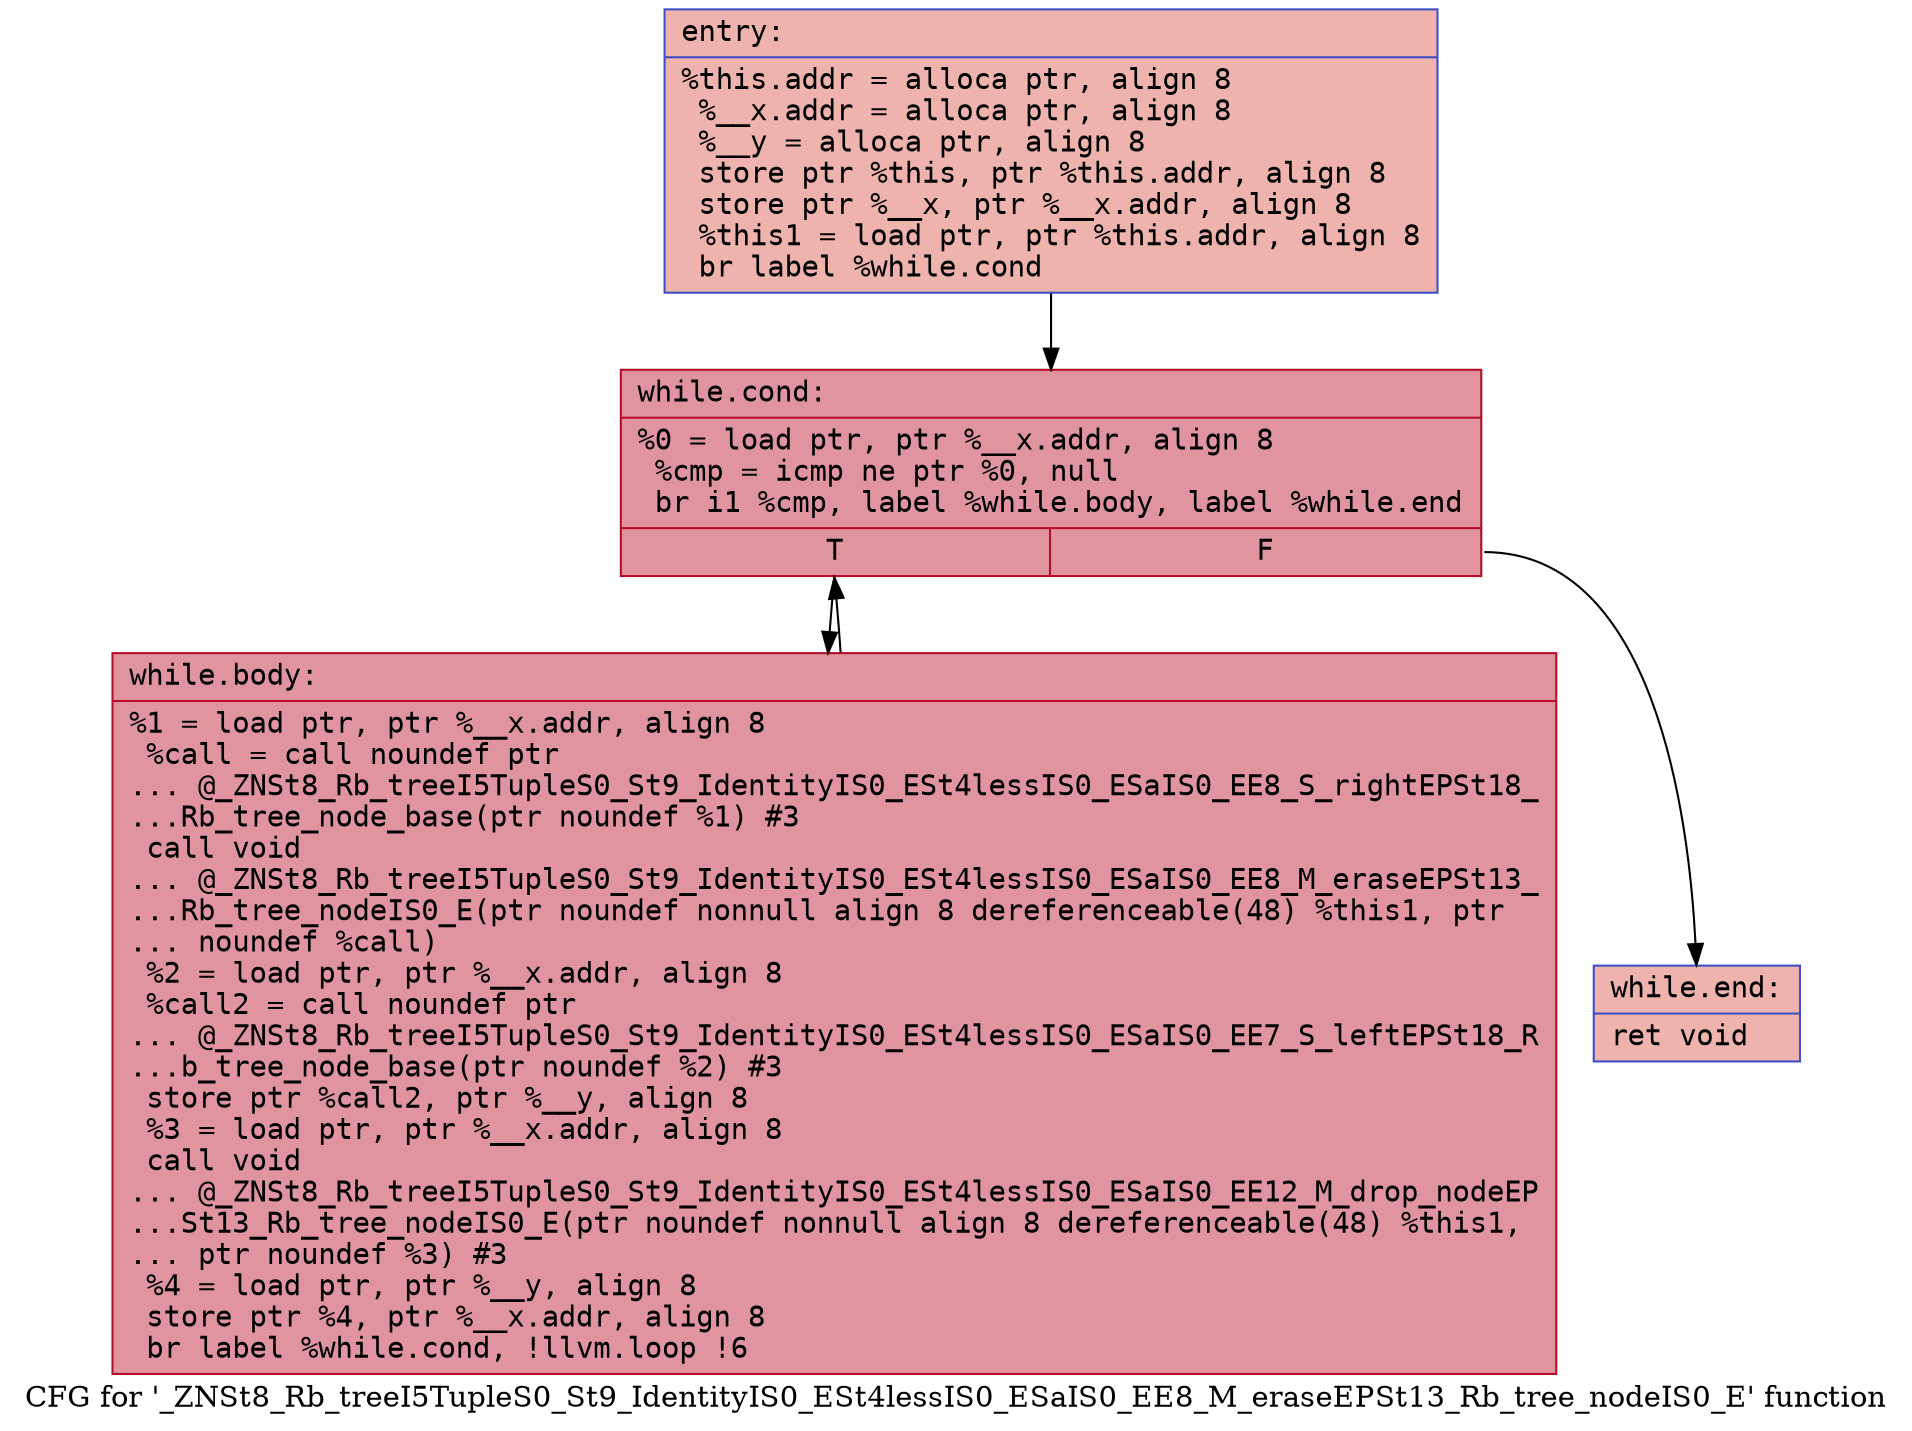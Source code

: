 digraph "CFG for '_ZNSt8_Rb_treeI5TupleS0_St9_IdentityIS0_ESt4lessIS0_ESaIS0_EE8_M_eraseEPSt13_Rb_tree_nodeIS0_E' function" {
	label="CFG for '_ZNSt8_Rb_treeI5TupleS0_St9_IdentityIS0_ESt4lessIS0_ESaIS0_EE8_M_eraseEPSt13_Rb_tree_nodeIS0_E' function";

	Node0x55dab480d030 [shape=record,color="#3d50c3ff", style=filled, fillcolor="#d6524470" fontname="Courier",label="{entry:\l|  %this.addr = alloca ptr, align 8\l  %__x.addr = alloca ptr, align 8\l  %__y = alloca ptr, align 8\l  store ptr %this, ptr %this.addr, align 8\l  store ptr %__x, ptr %__x.addr, align 8\l  %this1 = load ptr, ptr %this.addr, align 8\l  br label %while.cond\l}"];
	Node0x55dab480d030 -> Node0x55dab480d3f0[tooltip="entry -> while.cond\nProbability 100.00%" ];
	Node0x55dab480d3f0 [shape=record,color="#b70d28ff", style=filled, fillcolor="#b70d2870" fontname="Courier",label="{while.cond:\l|  %0 = load ptr, ptr %__x.addr, align 8\l  %cmp = icmp ne ptr %0, null\l  br i1 %cmp, label %while.body, label %while.end\l|{<s0>T|<s1>F}}"];
	Node0x55dab480d3f0:s0 -> Node0x55dab480d5a0[tooltip="while.cond -> while.body\nProbability 96.88%" ];
	Node0x55dab480d3f0:s1 -> Node0x55dab480d620[tooltip="while.cond -> while.end\nProbability 3.12%" ];
	Node0x55dab480d5a0 [shape=record,color="#b70d28ff", style=filled, fillcolor="#b70d2870" fontname="Courier",label="{while.body:\l|  %1 = load ptr, ptr %__x.addr, align 8\l  %call = call noundef ptr\l... @_ZNSt8_Rb_treeI5TupleS0_St9_IdentityIS0_ESt4lessIS0_ESaIS0_EE8_S_rightEPSt18_\l...Rb_tree_node_base(ptr noundef %1) #3\l  call void\l... @_ZNSt8_Rb_treeI5TupleS0_St9_IdentityIS0_ESt4lessIS0_ESaIS0_EE8_M_eraseEPSt13_\l...Rb_tree_nodeIS0_E(ptr noundef nonnull align 8 dereferenceable(48) %this1, ptr\l... noundef %call)\l  %2 = load ptr, ptr %__x.addr, align 8\l  %call2 = call noundef ptr\l... @_ZNSt8_Rb_treeI5TupleS0_St9_IdentityIS0_ESt4lessIS0_ESaIS0_EE7_S_leftEPSt18_R\l...b_tree_node_base(ptr noundef %2) #3\l  store ptr %call2, ptr %__y, align 8\l  %3 = load ptr, ptr %__x.addr, align 8\l  call void\l... @_ZNSt8_Rb_treeI5TupleS0_St9_IdentityIS0_ESt4lessIS0_ESaIS0_EE12_M_drop_nodeEP\l...St13_Rb_tree_nodeIS0_E(ptr noundef nonnull align 8 dereferenceable(48) %this1,\l... ptr noundef %3) #3\l  %4 = load ptr, ptr %__y, align 8\l  store ptr %4, ptr %__x.addr, align 8\l  br label %while.cond, !llvm.loop !6\l}"];
	Node0x55dab480d5a0 -> Node0x55dab480d3f0[tooltip="while.body -> while.cond\nProbability 100.00%" ];
	Node0x55dab480d620 [shape=record,color="#3d50c3ff", style=filled, fillcolor="#d6524470" fontname="Courier",label="{while.end:\l|  ret void\l}"];
}
